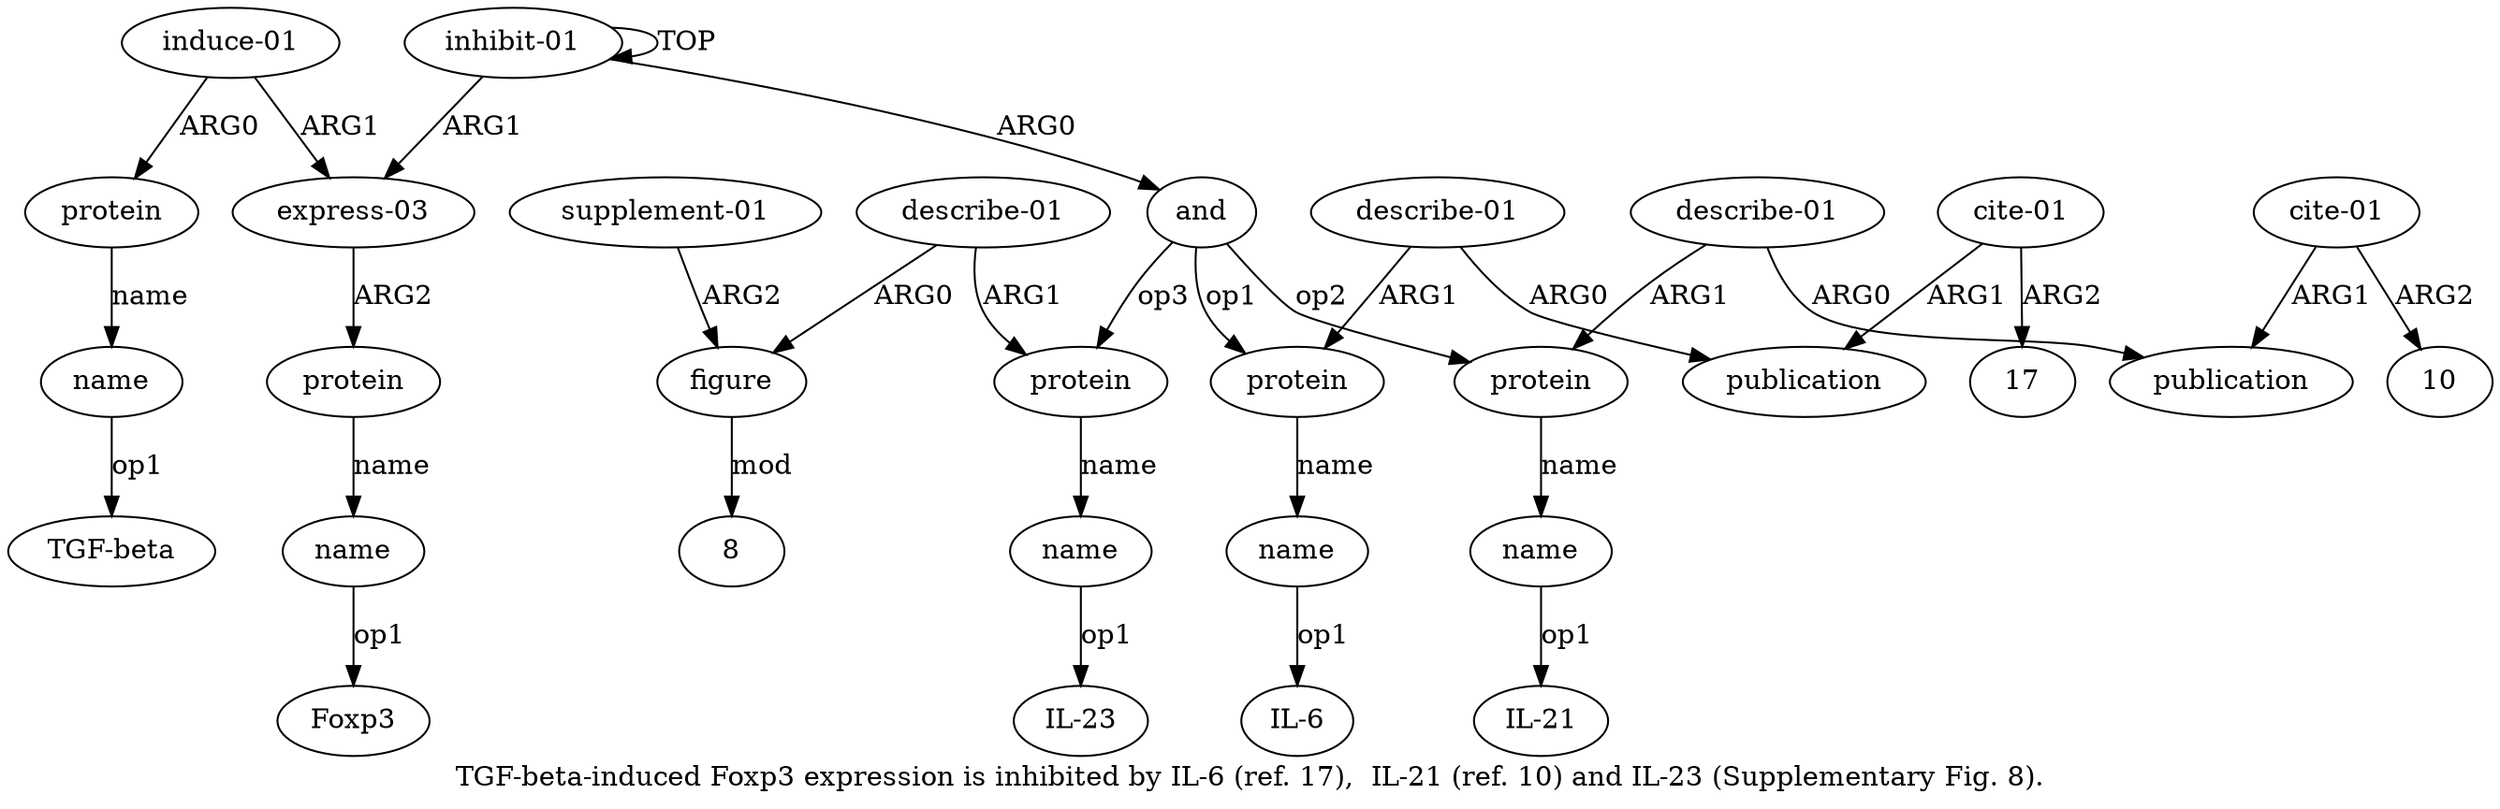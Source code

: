 digraph  {
	graph [label="TGF-beta-induced Foxp3 expression is inhibited by IL-6 (ref. 17),  IL-21 (ref. 10) and IL-23 (Supplementary Fig. 8)."];
	node [label="\N"];
	a20	 [color=black,
		gold_ind=20,
		gold_label="induce-01",
		label="induce-01",
		test_ind=20,
		test_label="induce-01"];
	a21	 [color=black,
		gold_ind=21,
		gold_label=protein,
		label=protein,
		test_ind=21,
		test_label=protein];
	a20 -> a21 [key=0,
	color=black,
	gold_label=ARG0,
	label=ARG0,
	test_label=ARG0];
a17 [color=black,
	gold_ind=17,
	gold_label="express-03",
	label="express-03",
	test_ind=17,
	test_label="express-03"];
a20 -> a17 [key=0,
color=black,
gold_label=ARG1,
label=ARG1,
test_label=ARG1];
a22 [color=black,
gold_ind=22,
gold_label=name,
label=name,
test_ind=22,
test_label=name];
a21 -> a22 [key=0,
color=black,
gold_label=name,
label=name,
test_label=name];
"a22 TGF-beta" [color=black,
gold_ind=-1,
gold_label="TGF-beta",
label="TGF-beta",
test_ind=-1,
test_label="TGF-beta"];
a22 -> "a22 TGF-beta" [key=0,
color=black,
gold_label=op1,
label=op1,
test_label=op1];
"a19 Foxp3" [color=black,
gold_ind=-1,
gold_label=Foxp3,
label=Foxp3,
test_ind=-1,
test_label=Foxp3];
"a15 8" [color=black,
gold_ind=-1,
gold_label=8,
label=8,
test_ind=-1,
test_label=8];
"a6 17" [color=black,
gold_ind=-1,
gold_label=17,
label=17,
test_ind=-1,
test_label=17];
a15 [color=black,
gold_ind=15,
gold_label=figure,
label=figure,
test_ind=15,
test_label=figure];
a15 -> "a15 8" [key=0,
color=black,
gold_label=mod,
label=mod,
test_label=mod];
a14 [color=black,
gold_ind=14,
gold_label="describe-01",
label="describe-01",
test_ind=14,
test_label="describe-01"];
a14 -> a15 [key=0,
color=black,
gold_label=ARG0,
label=ARG0,
test_label=ARG0];
a12 [color=black,
gold_ind=12,
gold_label=protein,
label=protein,
test_ind=12,
test_label=protein];
a14 -> a12 [key=0,
color=black,
gold_label=ARG1,
label=ARG1,
test_label=ARG1];
a18 [color=black,
gold_ind=18,
gold_label=protein,
label=protein,
test_ind=18,
test_label=protein];
a17 -> a18 [key=0,
color=black,
gold_label=ARG2,
label=ARG2,
test_label=ARG2];
a16 [color=black,
gold_ind=16,
gold_label="supplement-01",
label="supplement-01",
test_ind=16,
test_label="supplement-01"];
a16 -> a15 [key=0,
color=black,
gold_label=ARG2,
label=ARG2,
test_label=ARG2];
a11 [color=black,
gold_ind=11,
gold_label="cite-01",
label="cite-01",
test_ind=11,
test_label="cite-01"];
a10 [color=black,
gold_ind=10,
gold_label=publication,
label=publication,
test_ind=10,
test_label=publication];
a11 -> a10 [key=0,
color=black,
gold_label=ARG1,
label=ARG1,
test_label=ARG1];
"a11 10" [color=black,
gold_ind=-1,
gold_label=10,
label=10,
test_ind=-1,
test_label=10];
a11 -> "a11 10" [key=0,
color=black,
gold_label=ARG2,
label=ARG2,
test_label=ARG2];
a13 [color=black,
gold_ind=13,
gold_label=name,
label=name,
test_ind=13,
test_label=name];
"a13 IL-23" [color=black,
gold_ind=-1,
gold_label="IL-23",
label="IL-23",
test_ind=-1,
test_label="IL-23"];
a13 -> "a13 IL-23" [key=0,
color=black,
gold_label=op1,
label=op1,
test_label=op1];
a12 -> a13 [key=0,
color=black,
gold_label=name,
label=name,
test_label=name];
a19 [color=black,
gold_ind=19,
gold_label=name,
label=name,
test_ind=19,
test_label=name];
a19 -> "a19 Foxp3" [key=0,
color=black,
gold_label=op1,
label=op1,
test_label=op1];
a18 -> a19 [key=0,
color=black,
gold_label=name,
label=name,
test_label=name];
a1 [color=black,
gold_ind=1,
gold_label=and,
label=and,
test_ind=1,
test_label=and];
a1 -> a12 [key=0,
color=black,
gold_label=op3,
label=op3,
test_label=op3];
a2 [color=black,
gold_ind=2,
gold_label=protein,
label=protein,
test_ind=2,
test_label=protein];
a1 -> a2 [key=0,
color=black,
gold_label=op1,
label=op1,
test_label=op1];
a7 [color=black,
gold_ind=7,
gold_label=protein,
label=protein,
test_ind=7,
test_label=protein];
a1 -> a7 [key=0,
color=black,
gold_label=op2,
label=op2,
test_label=op2];
a0 [color=black,
gold_ind=0,
gold_label="inhibit-01",
label="inhibit-01",
test_ind=0,
test_label="inhibit-01"];
a0 -> a17 [key=0,
color=black,
gold_label=ARG1,
label=ARG1,
test_label=ARG1];
a0 -> a1 [key=0,
color=black,
gold_label=ARG0,
label=ARG0,
test_label=ARG0];
a0 -> a0 [key=0,
color=black,
gold_label=TOP,
label=TOP,
test_label=TOP];
a3 [color=black,
gold_ind=3,
gold_label=name,
label=name,
test_ind=3,
test_label=name];
"a3 IL-6" [color=black,
gold_ind=-1,
gold_label="IL-6",
label="IL-6",
test_ind=-1,
test_label="IL-6"];
a3 -> "a3 IL-6" [key=0,
color=black,
gold_label=op1,
label=op1,
test_label=op1];
a2 -> a3 [key=0,
color=black,
gold_label=name,
label=name,
test_label=name];
a5 [color=black,
gold_ind=5,
gold_label=publication,
label=publication,
test_ind=5,
test_label=publication];
a4 [color=black,
gold_ind=4,
gold_label="describe-01",
label="describe-01",
test_ind=4,
test_label="describe-01"];
a4 -> a2 [key=0,
color=black,
gold_label=ARG1,
label=ARG1,
test_label=ARG1];
a4 -> a5 [key=0,
color=black,
gold_label=ARG0,
label=ARG0,
test_label=ARG0];
a8 [color=black,
gold_ind=8,
gold_label=name,
label=name,
test_ind=8,
test_label=name];
a7 -> a8 [key=0,
color=black,
gold_label=name,
label=name,
test_label=name];
a6 [color=black,
gold_ind=6,
gold_label="cite-01",
label="cite-01",
test_ind=6,
test_label="cite-01"];
a6 -> "a6 17" [key=0,
color=black,
gold_label=ARG2,
label=ARG2,
test_label=ARG2];
a6 -> a5 [key=0,
color=black,
gold_label=ARG1,
label=ARG1,
test_label=ARG1];
a9 [color=black,
gold_ind=9,
gold_label="describe-01",
label="describe-01",
test_ind=9,
test_label="describe-01"];
a9 -> a10 [key=0,
color=black,
gold_label=ARG0,
label=ARG0,
test_label=ARG0];
a9 -> a7 [key=0,
color=black,
gold_label=ARG1,
label=ARG1,
test_label=ARG1];
"a8 IL-21" [color=black,
gold_ind=-1,
gold_label="IL-21",
label="IL-21",
test_ind=-1,
test_label="IL-21"];
a8 -> "a8 IL-21" [key=0,
color=black,
gold_label=op1,
label=op1,
test_label=op1];
}
